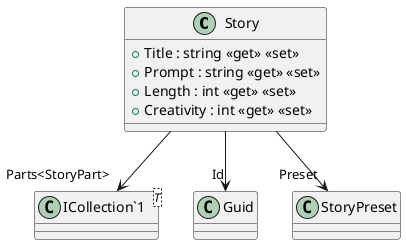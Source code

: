 @startuml
class Story {
    + Title : string <<get>> <<set>>
    + Prompt : string <<get>> <<set>>
    + Length : int <<get>> <<set>>
    + Creativity : int <<get>> <<set>>
}
class "ICollection`1"<T> {
}
Story --> "Id" Guid
Story --> "Preset" StoryPreset
Story --> "Parts<StoryPart>" "ICollection`1"
@enduml
